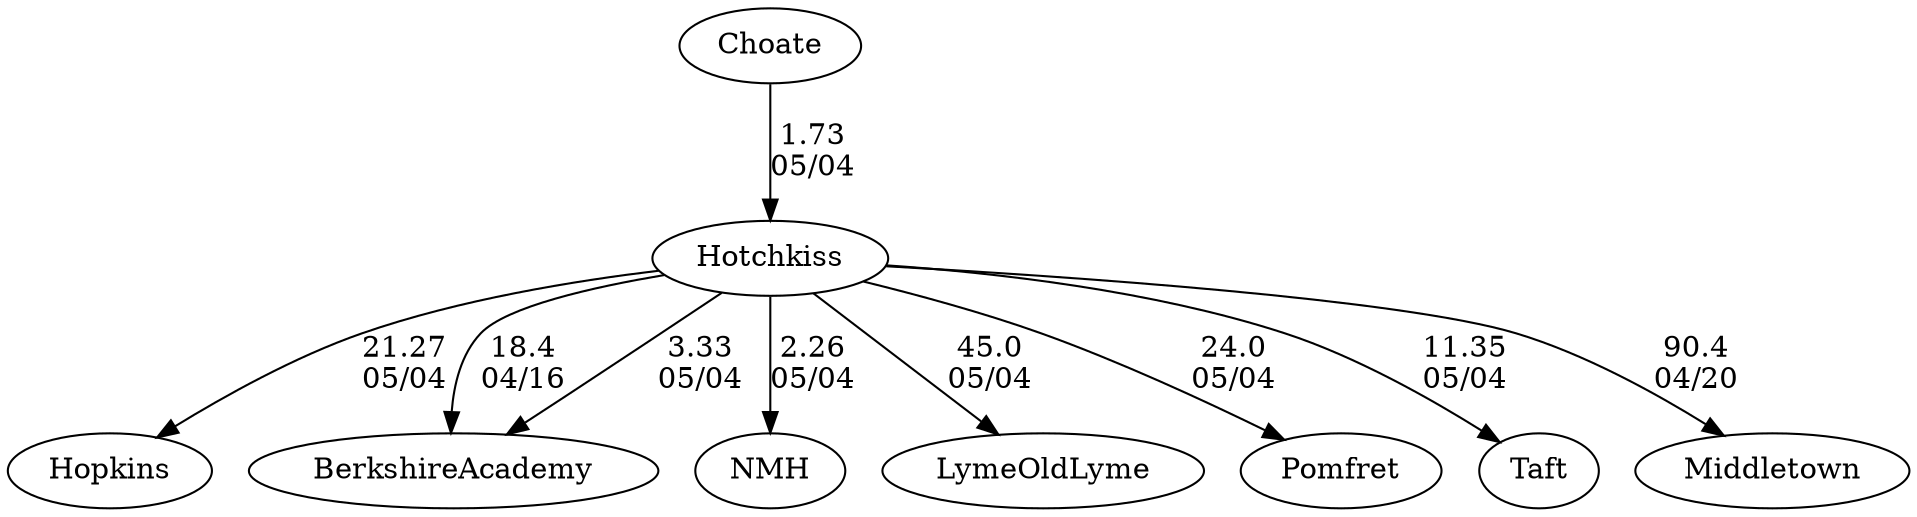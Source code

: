 digraph girls3foursHotchkiss {Hopkins [URL="girls3foursHotchkissHopkins.html"];Choate [URL="girls3foursHotchkissChoate.html"];BerkshireAcademy [URL="girls3foursHotchkissBerkshireAcademy.html"];NMH [URL="girls3foursHotchkissNMH.html"];LymeOldLyme [URL="girls3foursHotchkissLymeOldLyme.html"];Pomfret [URL="girls3foursHotchkissPomfret.html"];Hotchkiss [URL="girls3foursHotchkissHotchkiss.html"];Taft [URL="girls3foursHotchkissTaft.html"];Middletown [URL="girls3foursHotchkissMiddletown.html"];Hotchkiss -> Middletown[label="90.4
04/20", weight="10", tooltip="NEIRA Boys & Girls Fours,Notre Dame Invite #1: Notre Dame vs. Hotchkiss vs. Middletown vs. Greenwich Country Day School			
Distance: 1500m Conditions: All races into an outgoing head current on the river. Light cross/ tail wind for all races. G1 and B1 had small chop starting to build. Comments: Great Racing by all today!
None", URL="https://www.row2k.com/results/resultspage.cfm?UID=0B5A12BEAF8945DD81EB9EFB206E62F1&cat=5", random="random"]; 
Hotchkiss -> BerkshireAcademy[label="18.4
04/16", weight="82", tooltip="NEIRA Boys & Girls Fours,Berkshire School vs. Hotchkiss			
Distance: 1500 M Conditions: Chilly and cloudy with variable cross headwinds building over the afternoon; strongest in the middle 500. Generally flat water with some slight chop in middle 500. Comments: Order of racing: G3-B4-G2-B3-G1-B2-G4-B1. Berkshire hotseated between G3 and G4. Great to be able to welcome our neighbors to the world of fours racing.
None", URL="https://www.row2k.com/results/resultspage.cfm?UID=146036DC0D57AEEFDD13651887C3B194&cat=5", random="random"]; 
Choate -> Hotchkiss[label="1.73
05/04", weight="99", tooltip="Founder's Day Regatta			
", URL="", random="random"]; 
Hotchkiss -> NMH[label="2.26
05/04", weight="98", tooltip="Founder's Day Regatta			
", URL="", random="random"]; 
Hotchkiss -> BerkshireAcademy[label="3.33
05/04", weight="97", tooltip="Founder's Day Regatta			
", URL="", random="random"]; 
Hotchkiss -> Taft[label="11.35
05/04", weight="89", tooltip="Founder's Day Regatta			
", URL="", random="random"]; 
Hotchkiss -> Hopkins[label="21.27
05/04", weight="79", tooltip="Founder's Day Regatta			
", URL="", random="random"]; 
Hotchkiss -> Pomfret[label="24.0
05/04", weight="76", tooltip="Founder's Day Regatta			
", URL="", random="random"]; 
Hotchkiss -> LymeOldLyme[label="45.0
05/04", weight="55", tooltip="Founder's Day Regatta			
", URL="", random="random"]}